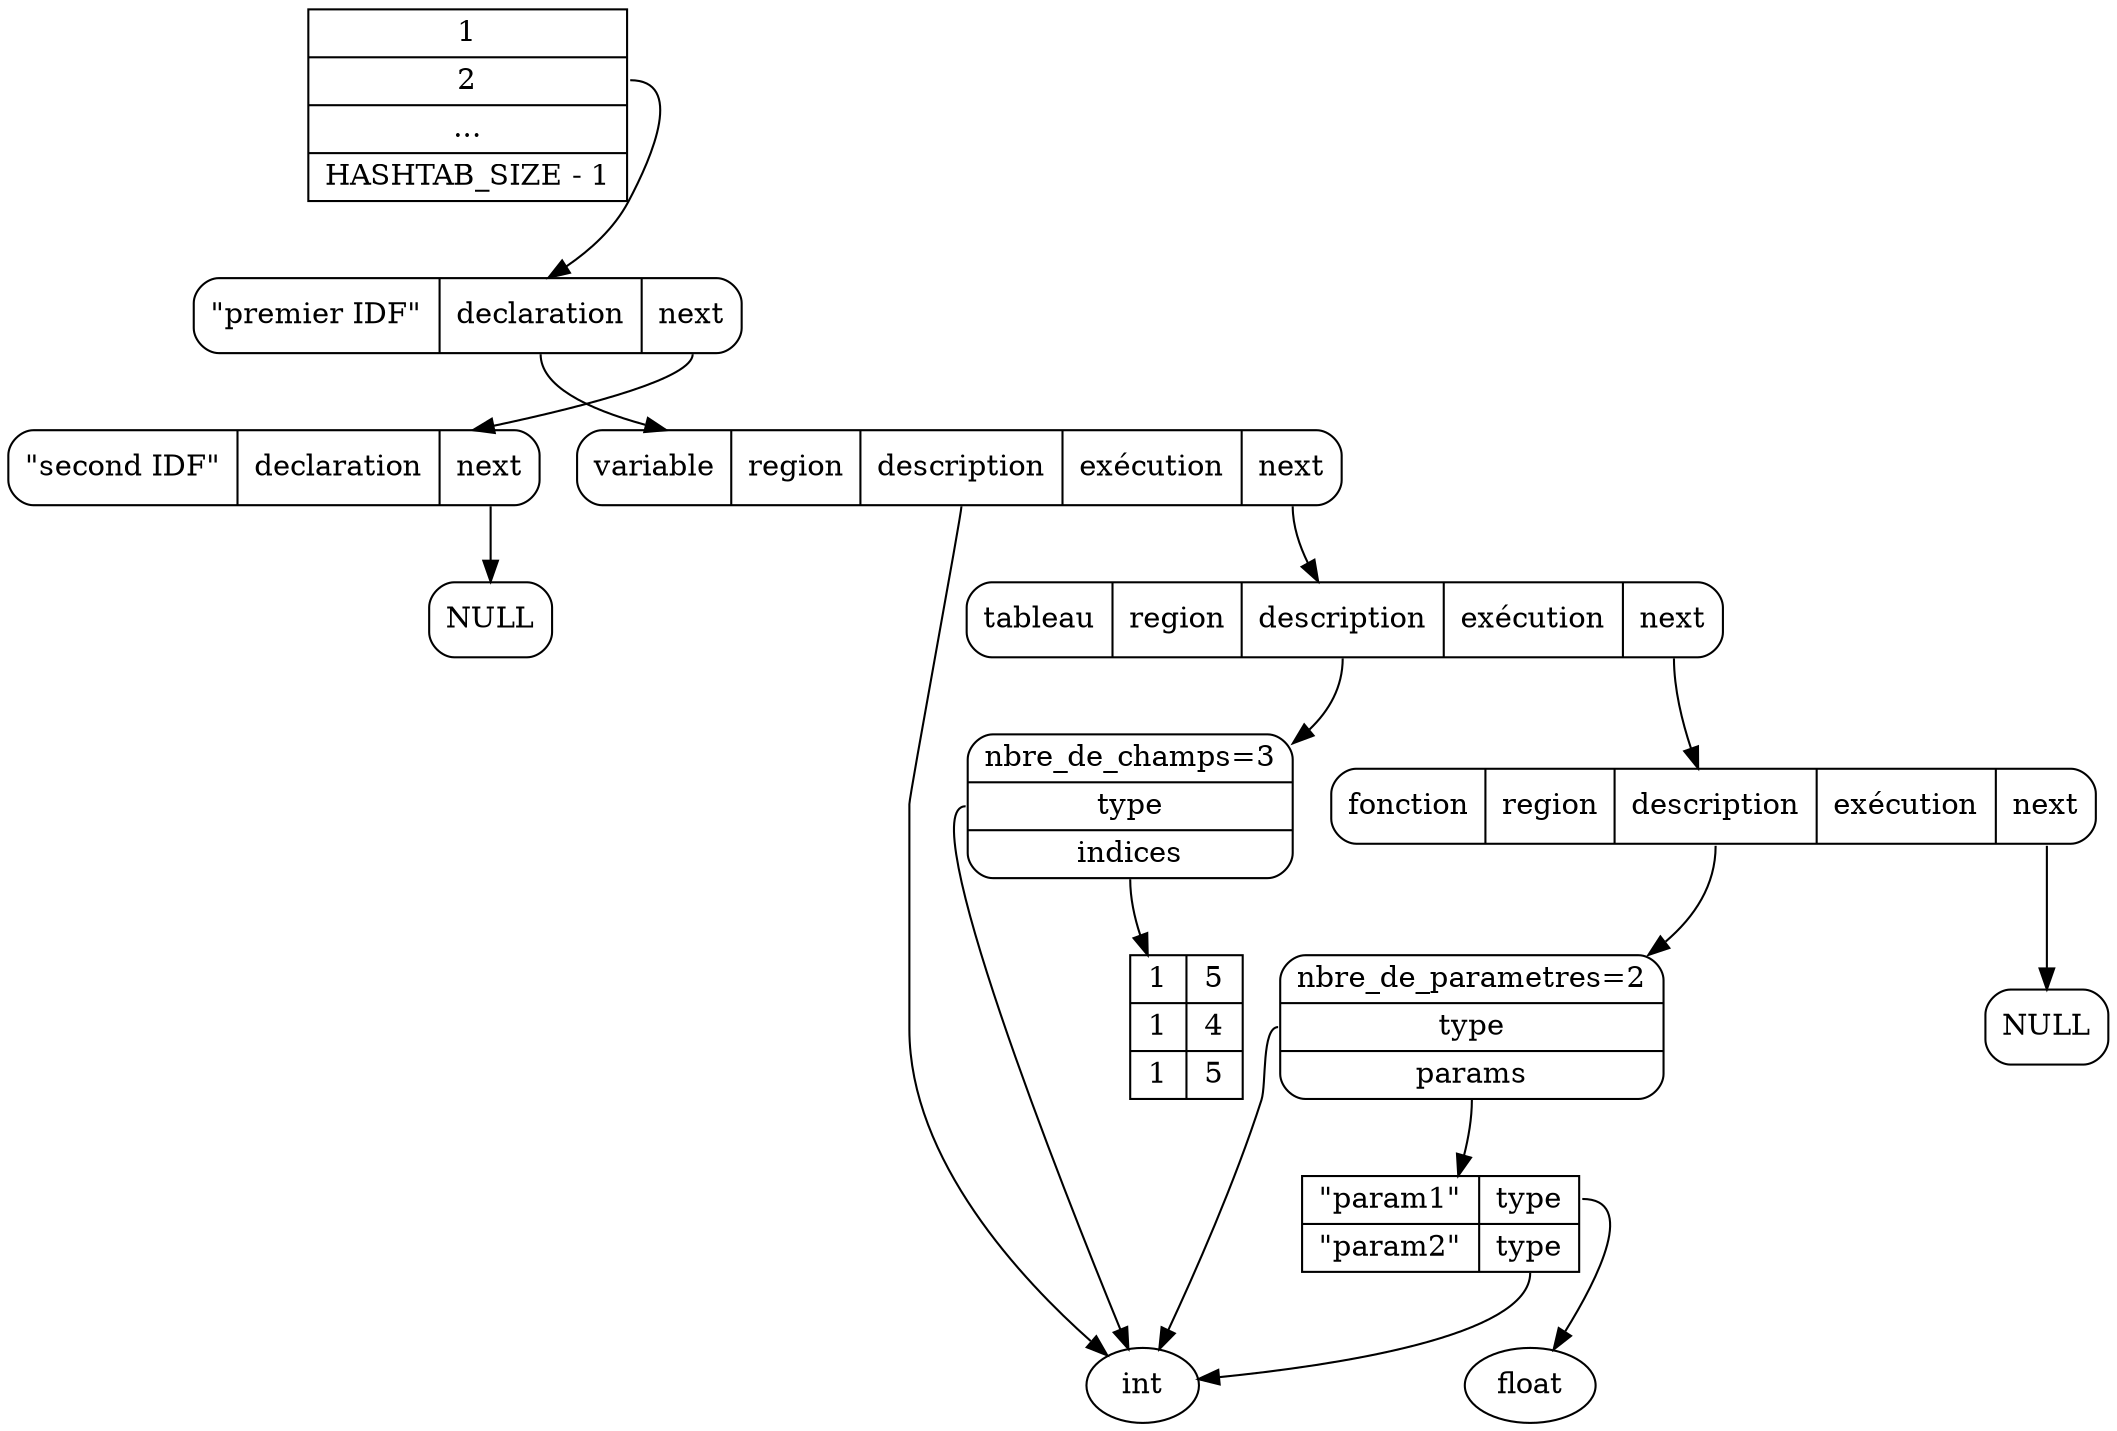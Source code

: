 digraph declare {
    hashTab [pos="0,3!", shape=record, label="{ 1 | <2> 2 | ... | HASHTAB_SIZE - 1}"]

    lex1 [pos="1,3!", shape=Mrecord, label="\"premier IDF\" | <dec> declaration | <next> next"]
    lex2 [pos="2,3!", shape=Mrecord, label="\"second IDF\" | <dec> declaration | <next> next"]
    lexNULL [pos="3,3!", shape=Mrecord, label="NULL"]

    dec1 [pos="1,2!", shape=Mrecord, label="variable | region | <desc> description | <exec> exécution | <next> next"]
    dec2 [pos="2,2!", shape=Mrecord, label="tableau | region | <desc> description | <exec> exécution | <next> next"]
    dec3 [pos="3,2!", shape=Mrecord, label="fonction | region | <desc> description | <exec> exécution | <next> next"]
    decNULL [pos="4,2!", shape=Mrecord, label="NULL"]

    type2 [pos="2,1!", shape=Mrecord, label="{nbre_de_champs=3 | <type> type | <tab> indices}"]
    type3 [pos="3,1!", shape=Mrecord, label="{nbre_de_parametres=2 | <type> type | <tab> params}"]

    indices [pos="2,0!", shape=record, label="{{1 | 5} | {1 | 4} | {1 | 5}}"]
    params [pos="3,0!", shape=record, label="{{\"param1\" | <type1> type} | {\"param2\" | <type2> type}}"]

    int [pos="1.7,-1!"]
    float [pos="4,0!"]


    hashTab:2 -> lex1
    lex1:next -> lex2
    lex2:next -> lexNULL
    
    lex1:dec -> dec1

    dec1:next -> dec2
    dec2:next -> dec3
    dec3:next -> decNULL

    dec1:desc -> int
    dec2:desc -> type2
    dec3:desc -> type3

    type2:type -> int
    type3:type -> int

    type2:tab -> indices
    type3:tab -> params
    
    params:type1 -> float
    params:type2 -> int
}
